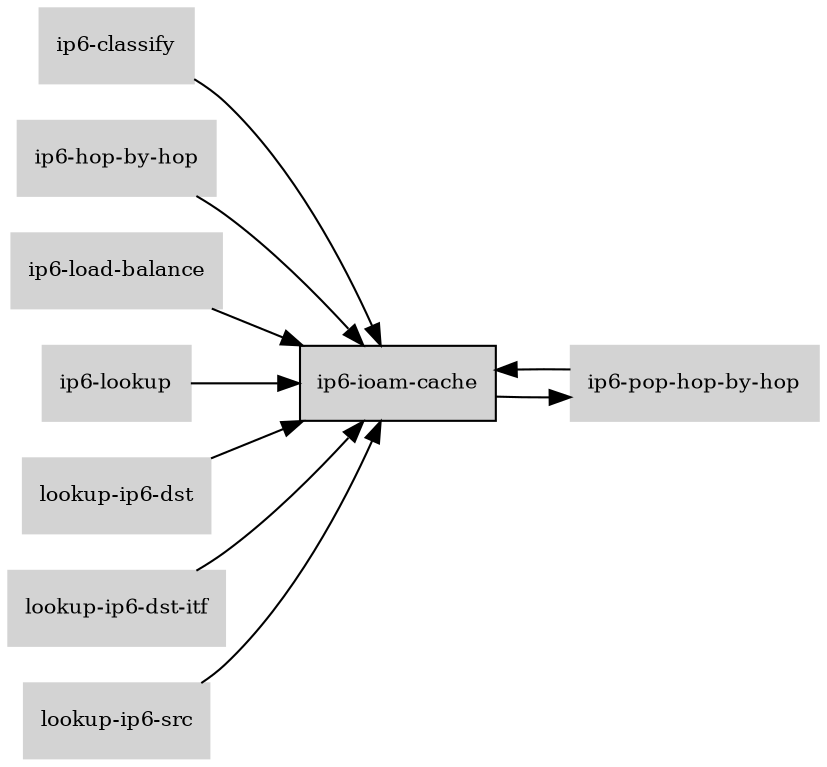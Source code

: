 digraph "ip6_ioam_cache_subgraph" {
  rankdir=LR;
  node [shape=box, style=filled, fontsize=10, color=lightgray, fontcolor=black, fillcolor=lightgray];
  "ip6-ioam-cache" [color=black, fontcolor=black, fillcolor=lightgray];
  edge [fontsize=8];
  "ip6-classify" -> "ip6-ioam-cache";
  "ip6-hop-by-hop" -> "ip6-ioam-cache";
  "ip6-ioam-cache" -> "ip6-pop-hop-by-hop";
  "ip6-load-balance" -> "ip6-ioam-cache";
  "ip6-lookup" -> "ip6-ioam-cache";
  "ip6-pop-hop-by-hop" -> "ip6-ioam-cache";
  "lookup-ip6-dst" -> "ip6-ioam-cache";
  "lookup-ip6-dst-itf" -> "ip6-ioam-cache";
  "lookup-ip6-src" -> "ip6-ioam-cache";
}
